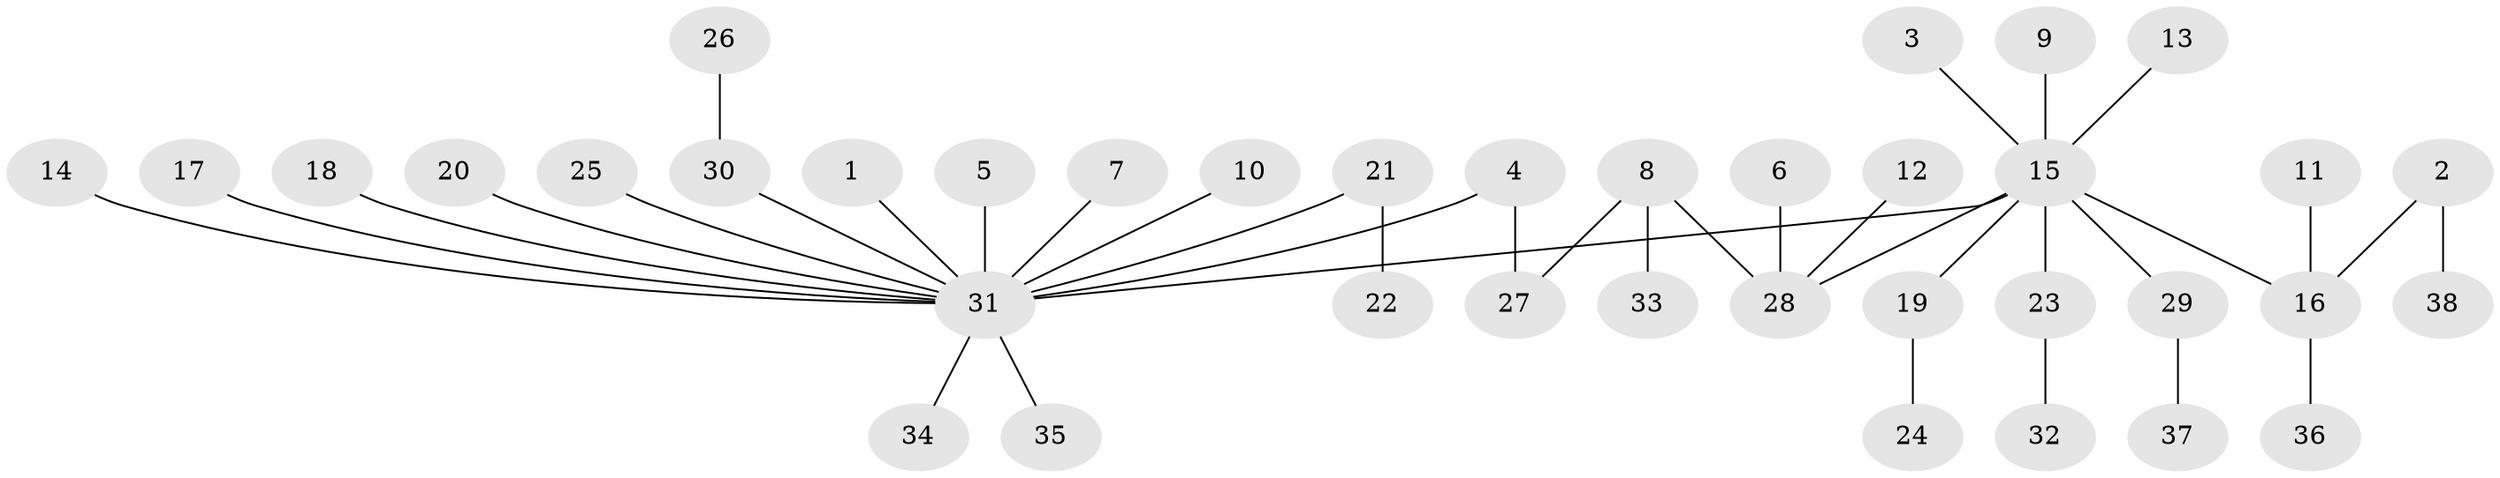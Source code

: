 // original degree distribution, {3: 0.10526315789473684, 19: 0.013157894736842105, 11: 0.013157894736842105, 6: 0.02631578947368421, 2: 0.21052631578947367, 1: 0.5921052631578947, 4: 0.02631578947368421, 5: 0.013157894736842105}
// Generated by graph-tools (version 1.1) at 2025/01/03/09/25 03:01:37]
// undirected, 38 vertices, 38 edges
graph export_dot {
graph [start="1"]
  node [color=gray90,style=filled];
  1;
  2;
  3;
  4;
  5;
  6;
  7;
  8;
  9;
  10;
  11;
  12;
  13;
  14;
  15;
  16;
  17;
  18;
  19;
  20;
  21;
  22;
  23;
  24;
  25;
  26;
  27;
  28;
  29;
  30;
  31;
  32;
  33;
  34;
  35;
  36;
  37;
  38;
  1 -- 31 [weight=1.0];
  2 -- 16 [weight=1.0];
  2 -- 38 [weight=1.0];
  3 -- 15 [weight=1.0];
  4 -- 27 [weight=1.0];
  4 -- 31 [weight=2.0];
  5 -- 31 [weight=1.0];
  6 -- 28 [weight=1.0];
  7 -- 31 [weight=1.0];
  8 -- 27 [weight=1.0];
  8 -- 28 [weight=1.0];
  8 -- 33 [weight=1.0];
  9 -- 15 [weight=1.0];
  10 -- 31 [weight=1.0];
  11 -- 16 [weight=1.0];
  12 -- 28 [weight=1.0];
  13 -- 15 [weight=1.0];
  14 -- 31 [weight=1.0];
  15 -- 16 [weight=1.0];
  15 -- 19 [weight=1.0];
  15 -- 23 [weight=1.0];
  15 -- 28 [weight=1.0];
  15 -- 29 [weight=1.0];
  15 -- 31 [weight=1.0];
  16 -- 36 [weight=1.0];
  17 -- 31 [weight=1.0];
  18 -- 31 [weight=1.0];
  19 -- 24 [weight=1.0];
  20 -- 31 [weight=1.0];
  21 -- 22 [weight=1.0];
  21 -- 31 [weight=2.0];
  23 -- 32 [weight=1.0];
  25 -- 31 [weight=1.0];
  26 -- 30 [weight=1.0];
  29 -- 37 [weight=1.0];
  30 -- 31 [weight=1.0];
  31 -- 34 [weight=1.0];
  31 -- 35 [weight=1.0];
}
